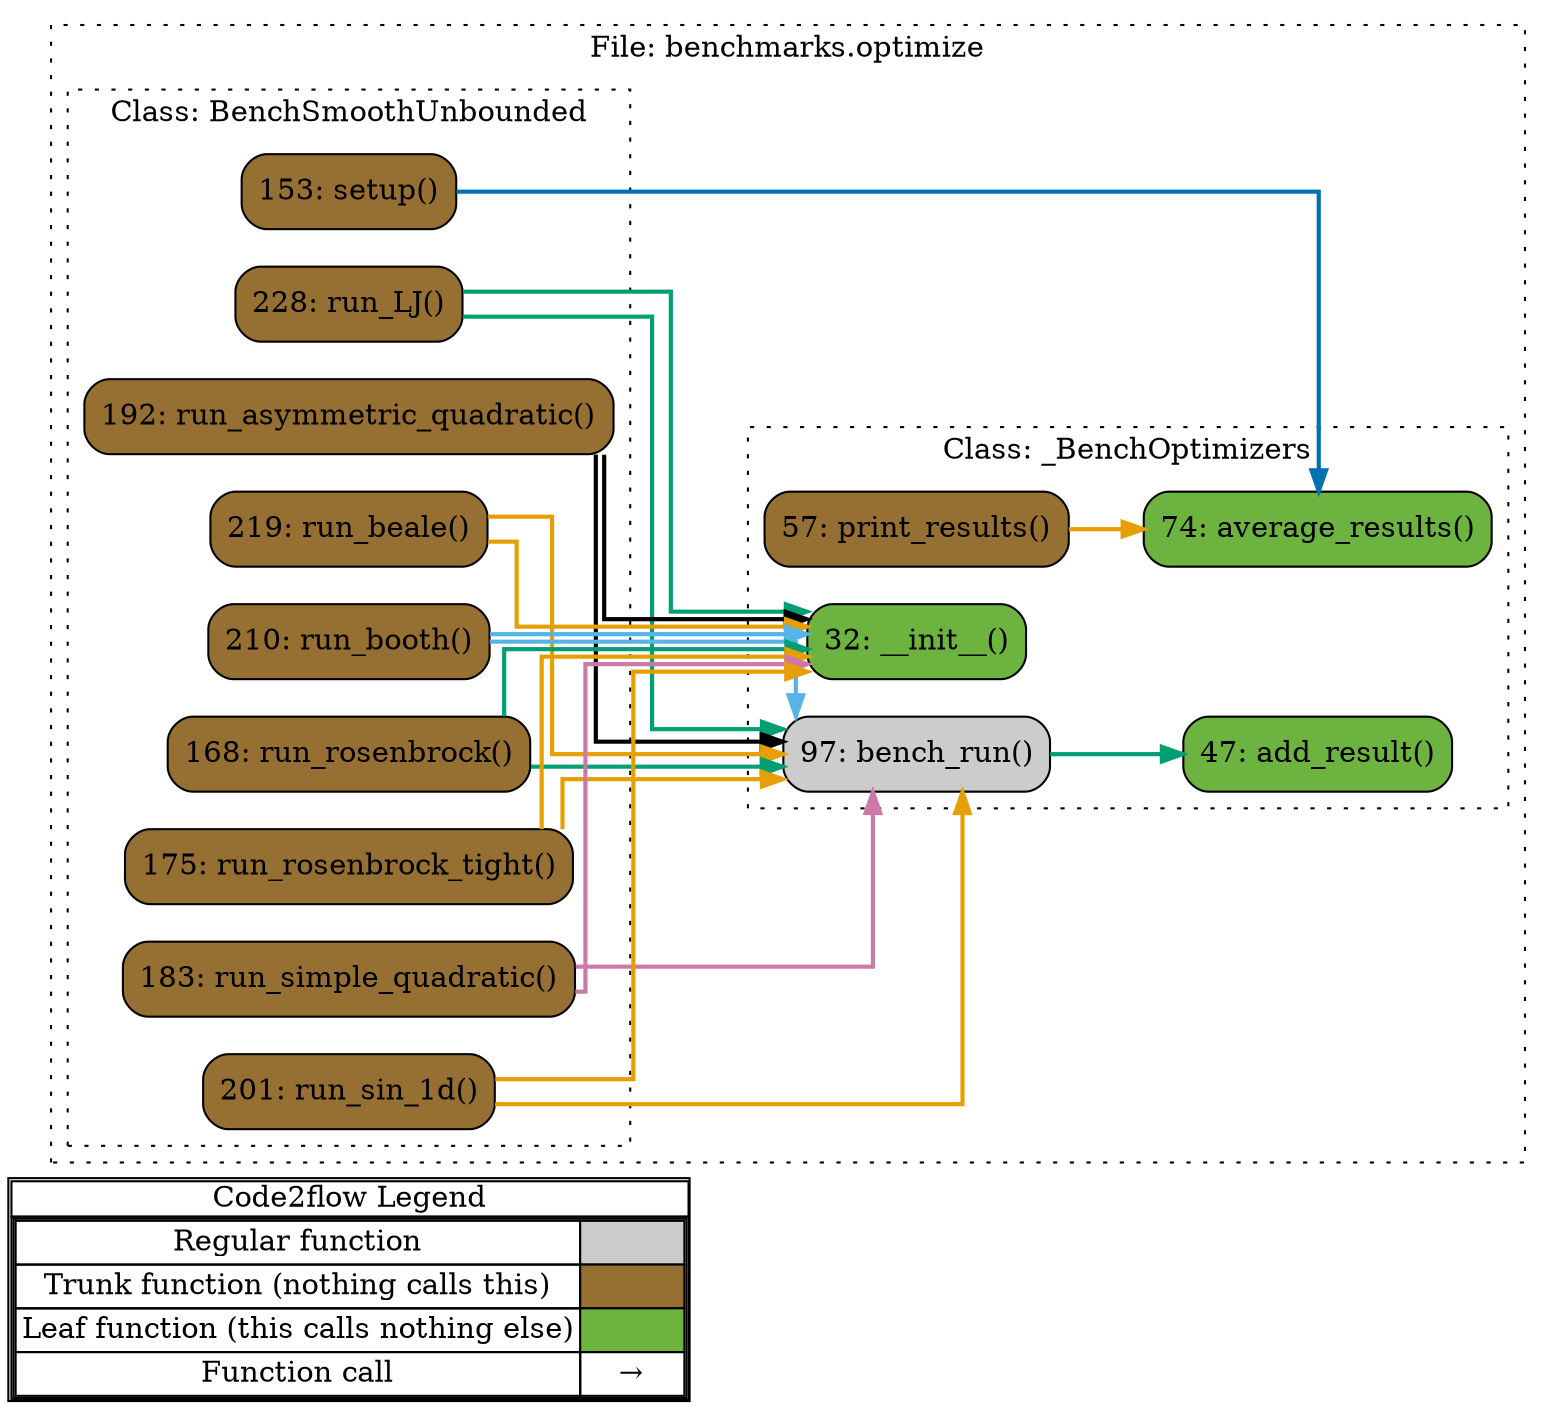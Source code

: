 digraph G {
concentrate=true;
splines="ortho";
rankdir="LR";
subgraph legend{
    rank = min;
    label = "legend";
    Legend [shape=none, margin=0, label = <
        <table cellspacing="0" cellpadding="0" border="1"><tr><td>Code2flow Legend</td></tr><tr><td>
        <table cellspacing="0">
        <tr><td>Regular function</td><td width="50px" bgcolor='#cccccc'></td></tr>
        <tr><td>Trunk function (nothing calls this)</td><td bgcolor='#966F33'></td></tr>
        <tr><td>Leaf function (this calls nothing else)</td><td bgcolor='#6db33f'></td></tr>
        <tr><td>Function call</td><td><font color='black'>&#8594;</font></td></tr>
        </table></td></tr></table>
        >];
}node_0037dec3 [label="228: run_LJ()" name="benchmarks.optimize::BenchSmoothUnbounded.run_LJ" shape="rect" style="rounded,filled" fillcolor="#966F33" ];
node_6ad9a7a0 [label="192: run_asymmetric_quadratic()" name="benchmarks.optimize::BenchSmoothUnbounded.run_asymmetric_quadratic" shape="rect" style="rounded,filled" fillcolor="#966F33" ];
node_c07693d1 [label="219: run_beale()" name="benchmarks.optimize::BenchSmoothUnbounded.run_beale" shape="rect" style="rounded,filled" fillcolor="#966F33" ];
node_725215b2 [label="210: run_booth()" name="benchmarks.optimize::BenchSmoothUnbounded.run_booth" shape="rect" style="rounded,filled" fillcolor="#966F33" ];
node_9757382b [label="168: run_rosenbrock()" name="benchmarks.optimize::BenchSmoothUnbounded.run_rosenbrock" shape="rect" style="rounded,filled" fillcolor="#966F33" ];
node_c9ddc261 [label="175: run_rosenbrock_tight()" name="benchmarks.optimize::BenchSmoothUnbounded.run_rosenbrock_tight" shape="rect" style="rounded,filled" fillcolor="#966F33" ];
node_35f5c00f [label="183: run_simple_quadratic()" name="benchmarks.optimize::BenchSmoothUnbounded.run_simple_quadratic" shape="rect" style="rounded,filled" fillcolor="#966F33" ];
node_87798829 [label="201: run_sin_1d()" name="benchmarks.optimize::BenchSmoothUnbounded.run_sin_1d" shape="rect" style="rounded,filled" fillcolor="#966F33" ];
node_9a146a1d [label="153: setup()" name="benchmarks.optimize::BenchSmoothUnbounded.setup" shape="rect" style="rounded,filled" fillcolor="#966F33" ];
node_81f579da [label="32: __init__()" name="benchmarks.optimize::_BenchOptimizers.__init__" shape="rect" style="rounded,filled" fillcolor="#6db33f" ];
node_4eceb757 [label="47: add_result()" name="benchmarks.optimize::_BenchOptimizers.add_result" shape="rect" style="rounded,filled" fillcolor="#6db33f" ];
node_383815eb [label="74: average_results()" name="benchmarks.optimize::_BenchOptimizers.average_results" shape="rect" style="rounded,filled" fillcolor="#6db33f" ];
node_1fea46a3 [label="97: bench_run()" name="benchmarks.optimize::_BenchOptimizers.bench_run" shape="rect" style="rounded,filled" fillcolor="#cccccc" ];
node_d4f87c51 [label="57: print_results()" name="benchmarks.optimize::_BenchOptimizers.print_results" shape="rect" style="rounded,filled" fillcolor="#966F33" ];
node_0037dec3 -> node_81f579da [color="#009E73" penwidth="2"];
node_0037dec3 -> node_1fea46a3 [color="#009E73" penwidth="2"];
node_6ad9a7a0 -> node_81f579da [color="#000000" penwidth="2"];
node_6ad9a7a0 -> node_1fea46a3 [color="#000000" penwidth="2"];
node_c07693d1 -> node_81f579da [color="#E69F00" penwidth="2"];
node_c07693d1 -> node_1fea46a3 [color="#E69F00" penwidth="2"];
node_725215b2 -> node_81f579da [color="#56B4E9" penwidth="2"];
node_725215b2 -> node_1fea46a3 [color="#56B4E9" penwidth="2"];
node_9757382b -> node_81f579da [color="#009E73" penwidth="2"];
node_9757382b -> node_1fea46a3 [color="#009E73" penwidth="2"];
node_c9ddc261 -> node_81f579da [color="#E69F00" penwidth="2"];
node_c9ddc261 -> node_1fea46a3 [color="#E69F00" penwidth="2"];
node_35f5c00f -> node_81f579da [color="#CC79A7" penwidth="2"];
node_35f5c00f -> node_1fea46a3 [color="#CC79A7" penwidth="2"];
node_87798829 -> node_81f579da [color="#E69F00" penwidth="2"];
node_87798829 -> node_1fea46a3 [color="#E69F00" penwidth="2"];
node_9a146a1d -> node_383815eb [color="#0072B2" penwidth="2"];
node_1fea46a3 -> node_4eceb757 [color="#009E73" penwidth="2"];
node_1fea46a3 -> node_4eceb757 [color="#009E73" penwidth="2"];
node_1fea46a3 -> node_4eceb757 [color="#009E73" penwidth="2"];
node_d4f87c51 -> node_383815eb [color="#E69F00" penwidth="2"];
subgraph cluster_63242868 {
    label="File: benchmarks.optimize";
    name="benchmarks.optimize";
    style="filled";
    graph[style=dotted];
    subgraph cluster_a2003b4a {
        node_81f579da node_4eceb757 node_d4f87c51 node_383815eb node_1fea46a3;
        label="Class: _BenchOptimizers";
        name="_BenchOptimizers";
        style="filled";
        graph[style=dotted];
    };
    subgraph cluster_11e2a570 {
        node_9a146a1d node_9757382b node_c9ddc261 node_35f5c00f node_6ad9a7a0 node_87798829 node_725215b2 node_c07693d1 node_0037dec3;
        label="Class: BenchSmoothUnbounded";
        name="BenchSmoothUnbounded";
        style="filled";
        graph[style=dotted];
    };
};
}
